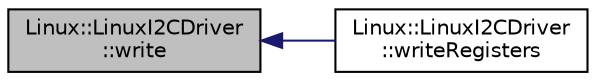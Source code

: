 digraph "Linux::LinuxI2CDriver::write"
{
 // INTERACTIVE_SVG=YES
  edge [fontname="Helvetica",fontsize="10",labelfontname="Helvetica",labelfontsize="10"];
  node [fontname="Helvetica",fontsize="10",shape=record];
  rankdir="LR";
  Node1 [label="Linux::LinuxI2CDriver\l::write",height=0.2,width=0.4,color="black", fillcolor="grey75", style="filled" fontcolor="black"];
  Node1 -> Node2 [dir="back",color="midnightblue",fontsize="10",style="solid",fontname="Helvetica"];
  Node2 [label="Linux::LinuxI2CDriver\l::writeRegisters",height=0.2,width=0.4,color="black", fillcolor="white", style="filled",URL="$classLinux_1_1LinuxI2CDriver.html#a74f69537b9ba27be6bc5f6bba519927b"];
}
